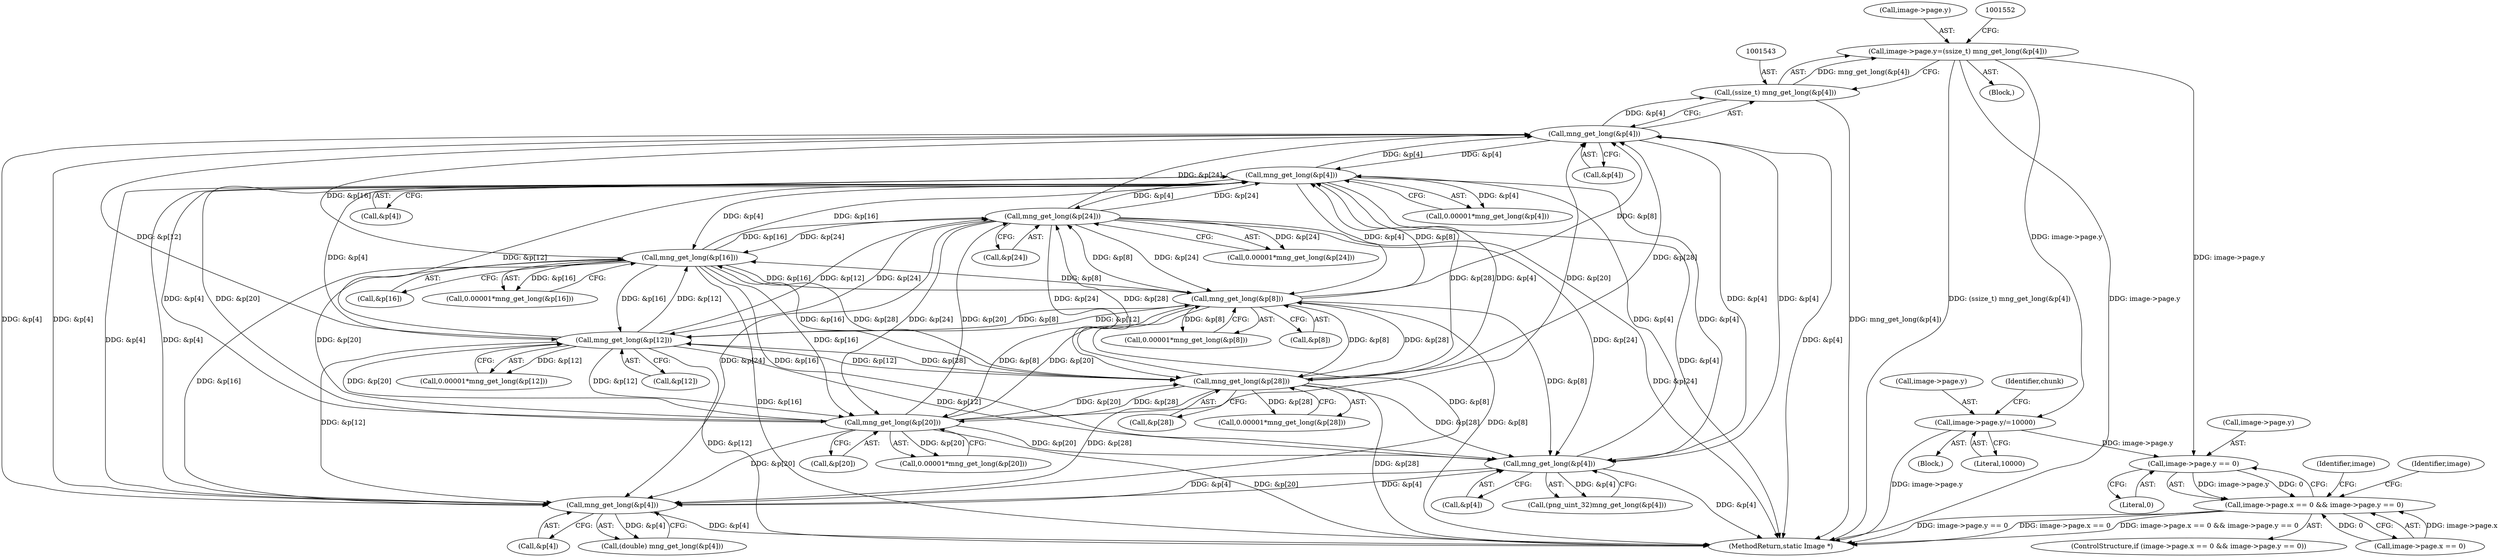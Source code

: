 digraph "0_ImageMagick_76efa969342568841ecf320b5a041685a6d24e0b@pointer" {
"1002290" [label="(Call,image->page.y == 0)"];
"1001536" [label="(Call,image->page.y=(ssize_t) mng_get_long(&p[4]))"];
"1001542" [label="(Call,(ssize_t) mng_get_long(&p[4]))"];
"1001544" [label="(Call,mng_get_long(&p[4]))"];
"1001379" [label="(Call,mng_get_long(&p[24]))"];
"1001349" [label="(Call,mng_get_long(&p[16]))"];
"1001319" [label="(Call,mng_get_long(&p[8]))"];
"1001334" [label="(Call,mng_get_long(&p[12]))"];
"1001364" [label="(Call,mng_get_long(&p[20]))"];
"1001304" [label="(Call,mng_get_long(&p[4]))"];
"1001610" [label="(Call,mng_get_long(&p[4]))"];
"1000470" [label="(Call,mng_get_long(&p[4]))"];
"1001394" [label="(Call,mng_get_long(&p[28]))"];
"1001565" [label="(Call,image->page.y/=10000)"];
"1002282" [label="(Call,image->page.x == 0 && image->page.y == 0)"];
"1001319" [label="(Call,mng_get_long(&p[8]))"];
"1000468" [label="(Call,(png_uint_32)mng_get_long(&p[4]))"];
"1001335" [label="(Call,&p[12])"];
"1001525" [label="(Block,)"];
"1001610" [label="(Call,mng_get_long(&p[4]))"];
"1001350" [label="(Call,&p[16])"];
"1001332" [label="(Call,0.00001*mng_get_long(&p[12]))"];
"1001302" [label="(Call,0.00001*mng_get_long(&p[4]))"];
"1002281" [label="(ControlStructure,if (image->page.x == 0 && image->page.y == 0))"];
"1002301" [label="(Identifier,image)"];
"1001394" [label="(Call,mng_get_long(&p[28]))"];
"1001392" [label="(Call,0.00001*mng_get_long(&p[28]))"];
"1001362" [label="(Call,0.00001*mng_get_long(&p[20]))"];
"1001317" [label="(Call,0.00001*mng_get_long(&p[8]))"];
"1001305" [label="(Call,&p[4])"];
"1001379" [label="(Call,mng_get_long(&p[24]))"];
"1001608" [label="(Call,(double) mng_get_long(&p[4]))"];
"1001545" [label="(Call,&p[4])"];
"1001349" [label="(Call,mng_get_long(&p[16]))"];
"1002375" [label="(MethodReturn,static Image *)"];
"1001537" [label="(Call,image->page.y)"];
"1002283" [label="(Call,image->page.x == 0)"];
"1001377" [label="(Call,0.00001*mng_get_long(&p[24]))"];
"1001334" [label="(Call,mng_get_long(&p[12]))"];
"1001571" [label="(Literal,10000)"];
"1001365" [label="(Call,&p[20])"];
"1002290" [label="(Call,image->page.y == 0)"];
"1001320" [label="(Call,&p[8])"];
"1001544" [label="(Call,mng_get_long(&p[4]))"];
"1001380" [label="(Call,&p[24])"];
"1001347" [label="(Call,0.00001*mng_get_long(&p[16]))"];
"1001536" [label="(Call,image->page.y=(ssize_t) mng_get_long(&p[4]))"];
"1000470" [label="(Call,mng_get_long(&p[4]))"];
"1001565" [label="(Call,image->page.y/=10000)"];
"1001573" [label="(Identifier,chunk)"];
"1002291" [label="(Call,image->page.y)"];
"1000471" [label="(Call,&p[4])"];
"1001566" [label="(Call,image->page.y)"];
"1001304" [label="(Call,mng_get_long(&p[4]))"];
"1002296" [label="(Literal,0)"];
"1002329" [label="(Identifier,image)"];
"1001395" [label="(Call,&p[28])"];
"1001542" [label="(Call,(ssize_t) mng_get_long(&p[4]))"];
"1002282" [label="(Call,image->page.x == 0 && image->page.y == 0)"];
"1001364" [label="(Call,mng_get_long(&p[20]))"];
"1001557" [label="(Block,)"];
"1001611" [label="(Call,&p[4])"];
"1002290" -> "1002282"  [label="AST: "];
"1002290" -> "1002296"  [label="CFG: "];
"1002291" -> "1002290"  [label="AST: "];
"1002296" -> "1002290"  [label="AST: "];
"1002282" -> "1002290"  [label="CFG: "];
"1002290" -> "1002282"  [label="DDG: image->page.y"];
"1002290" -> "1002282"  [label="DDG: 0"];
"1001536" -> "1002290"  [label="DDG: image->page.y"];
"1001565" -> "1002290"  [label="DDG: image->page.y"];
"1001536" -> "1001525"  [label="AST: "];
"1001536" -> "1001542"  [label="CFG: "];
"1001537" -> "1001536"  [label="AST: "];
"1001542" -> "1001536"  [label="AST: "];
"1001552" -> "1001536"  [label="CFG: "];
"1001536" -> "1002375"  [label="DDG: (ssize_t) mng_get_long(&p[4])"];
"1001536" -> "1002375"  [label="DDG: image->page.y"];
"1001542" -> "1001536"  [label="DDG: mng_get_long(&p[4])"];
"1001536" -> "1001565"  [label="DDG: image->page.y"];
"1001542" -> "1001544"  [label="CFG: "];
"1001543" -> "1001542"  [label="AST: "];
"1001544" -> "1001542"  [label="AST: "];
"1001542" -> "1002375"  [label="DDG: mng_get_long(&p[4])"];
"1001544" -> "1001542"  [label="DDG: &p[4]"];
"1001544" -> "1001545"  [label="CFG: "];
"1001545" -> "1001544"  [label="AST: "];
"1001544" -> "1002375"  [label="DDG: &p[4]"];
"1001544" -> "1000470"  [label="DDG: &p[4]"];
"1001544" -> "1001304"  [label="DDG: &p[4]"];
"1001379" -> "1001544"  [label="DDG: &p[24]"];
"1001349" -> "1001544"  [label="DDG: &p[16]"];
"1001319" -> "1001544"  [label="DDG: &p[8]"];
"1001610" -> "1001544"  [label="DDG: &p[4]"];
"1001334" -> "1001544"  [label="DDG: &p[12]"];
"1001364" -> "1001544"  [label="DDG: &p[20]"];
"1001304" -> "1001544"  [label="DDG: &p[4]"];
"1000470" -> "1001544"  [label="DDG: &p[4]"];
"1001394" -> "1001544"  [label="DDG: &p[28]"];
"1001544" -> "1001610"  [label="DDG: &p[4]"];
"1001379" -> "1001377"  [label="AST: "];
"1001379" -> "1001380"  [label="CFG: "];
"1001380" -> "1001379"  [label="AST: "];
"1001377" -> "1001379"  [label="CFG: "];
"1001379" -> "1002375"  [label="DDG: &p[24]"];
"1001379" -> "1000470"  [label="DDG: &p[24]"];
"1001379" -> "1001304"  [label="DDG: &p[24]"];
"1001379" -> "1001319"  [label="DDG: &p[24]"];
"1001379" -> "1001334"  [label="DDG: &p[24]"];
"1001379" -> "1001349"  [label="DDG: &p[24]"];
"1001379" -> "1001364"  [label="DDG: &p[24]"];
"1001379" -> "1001377"  [label="DDG: &p[24]"];
"1001349" -> "1001379"  [label="DDG: &p[16]"];
"1001319" -> "1001379"  [label="DDG: &p[8]"];
"1001334" -> "1001379"  [label="DDG: &p[12]"];
"1001364" -> "1001379"  [label="DDG: &p[20]"];
"1001304" -> "1001379"  [label="DDG: &p[4]"];
"1001394" -> "1001379"  [label="DDG: &p[28]"];
"1001379" -> "1001394"  [label="DDG: &p[24]"];
"1001379" -> "1001610"  [label="DDG: &p[24]"];
"1001349" -> "1001347"  [label="AST: "];
"1001349" -> "1001350"  [label="CFG: "];
"1001350" -> "1001349"  [label="AST: "];
"1001347" -> "1001349"  [label="CFG: "];
"1001349" -> "1002375"  [label="DDG: &p[16]"];
"1001349" -> "1000470"  [label="DDG: &p[16]"];
"1001349" -> "1001304"  [label="DDG: &p[16]"];
"1001349" -> "1001319"  [label="DDG: &p[16]"];
"1001349" -> "1001334"  [label="DDG: &p[16]"];
"1001349" -> "1001347"  [label="DDG: &p[16]"];
"1001319" -> "1001349"  [label="DDG: &p[8]"];
"1001334" -> "1001349"  [label="DDG: &p[12]"];
"1001364" -> "1001349"  [label="DDG: &p[20]"];
"1001304" -> "1001349"  [label="DDG: &p[4]"];
"1001394" -> "1001349"  [label="DDG: &p[28]"];
"1001349" -> "1001364"  [label="DDG: &p[16]"];
"1001349" -> "1001394"  [label="DDG: &p[16]"];
"1001349" -> "1001610"  [label="DDG: &p[16]"];
"1001319" -> "1001317"  [label="AST: "];
"1001319" -> "1001320"  [label="CFG: "];
"1001320" -> "1001319"  [label="AST: "];
"1001317" -> "1001319"  [label="CFG: "];
"1001319" -> "1002375"  [label="DDG: &p[8]"];
"1001319" -> "1000470"  [label="DDG: &p[8]"];
"1001319" -> "1001304"  [label="DDG: &p[8]"];
"1001319" -> "1001317"  [label="DDG: &p[8]"];
"1001334" -> "1001319"  [label="DDG: &p[12]"];
"1001364" -> "1001319"  [label="DDG: &p[20]"];
"1001304" -> "1001319"  [label="DDG: &p[4]"];
"1001394" -> "1001319"  [label="DDG: &p[28]"];
"1001319" -> "1001334"  [label="DDG: &p[8]"];
"1001319" -> "1001364"  [label="DDG: &p[8]"];
"1001319" -> "1001394"  [label="DDG: &p[8]"];
"1001319" -> "1001610"  [label="DDG: &p[8]"];
"1001334" -> "1001332"  [label="AST: "];
"1001334" -> "1001335"  [label="CFG: "];
"1001335" -> "1001334"  [label="AST: "];
"1001332" -> "1001334"  [label="CFG: "];
"1001334" -> "1002375"  [label="DDG: &p[12]"];
"1001334" -> "1000470"  [label="DDG: &p[12]"];
"1001334" -> "1001304"  [label="DDG: &p[12]"];
"1001334" -> "1001332"  [label="DDG: &p[12]"];
"1001364" -> "1001334"  [label="DDG: &p[20]"];
"1001304" -> "1001334"  [label="DDG: &p[4]"];
"1001394" -> "1001334"  [label="DDG: &p[28]"];
"1001334" -> "1001364"  [label="DDG: &p[12]"];
"1001334" -> "1001394"  [label="DDG: &p[12]"];
"1001334" -> "1001610"  [label="DDG: &p[12]"];
"1001364" -> "1001362"  [label="AST: "];
"1001364" -> "1001365"  [label="CFG: "];
"1001365" -> "1001364"  [label="AST: "];
"1001362" -> "1001364"  [label="CFG: "];
"1001364" -> "1002375"  [label="DDG: &p[20]"];
"1001364" -> "1000470"  [label="DDG: &p[20]"];
"1001364" -> "1001304"  [label="DDG: &p[20]"];
"1001364" -> "1001362"  [label="DDG: &p[20]"];
"1001304" -> "1001364"  [label="DDG: &p[4]"];
"1001394" -> "1001364"  [label="DDG: &p[28]"];
"1001364" -> "1001394"  [label="DDG: &p[20]"];
"1001364" -> "1001610"  [label="DDG: &p[20]"];
"1001304" -> "1001302"  [label="AST: "];
"1001304" -> "1001305"  [label="CFG: "];
"1001305" -> "1001304"  [label="AST: "];
"1001302" -> "1001304"  [label="CFG: "];
"1001304" -> "1002375"  [label="DDG: &p[4]"];
"1001304" -> "1000470"  [label="DDG: &p[4]"];
"1001304" -> "1001302"  [label="DDG: &p[4]"];
"1001610" -> "1001304"  [label="DDG: &p[4]"];
"1000470" -> "1001304"  [label="DDG: &p[4]"];
"1001394" -> "1001304"  [label="DDG: &p[28]"];
"1001304" -> "1001394"  [label="DDG: &p[4]"];
"1001304" -> "1001610"  [label="DDG: &p[4]"];
"1001610" -> "1001608"  [label="AST: "];
"1001610" -> "1001611"  [label="CFG: "];
"1001611" -> "1001610"  [label="AST: "];
"1001608" -> "1001610"  [label="CFG: "];
"1001610" -> "1002375"  [label="DDG: &p[4]"];
"1001610" -> "1000470"  [label="DDG: &p[4]"];
"1001610" -> "1001608"  [label="DDG: &p[4]"];
"1000470" -> "1001610"  [label="DDG: &p[4]"];
"1001394" -> "1001610"  [label="DDG: &p[28]"];
"1000470" -> "1000468"  [label="AST: "];
"1000470" -> "1000471"  [label="CFG: "];
"1000471" -> "1000470"  [label="AST: "];
"1000468" -> "1000470"  [label="CFG: "];
"1000470" -> "1002375"  [label="DDG: &p[4]"];
"1000470" -> "1000468"  [label="DDG: &p[4]"];
"1001394" -> "1000470"  [label="DDG: &p[28]"];
"1001394" -> "1001392"  [label="AST: "];
"1001394" -> "1001395"  [label="CFG: "];
"1001395" -> "1001394"  [label="AST: "];
"1001392" -> "1001394"  [label="CFG: "];
"1001394" -> "1002375"  [label="DDG: &p[28]"];
"1001394" -> "1001392"  [label="DDG: &p[28]"];
"1001565" -> "1001557"  [label="AST: "];
"1001565" -> "1001571"  [label="CFG: "];
"1001566" -> "1001565"  [label="AST: "];
"1001571" -> "1001565"  [label="AST: "];
"1001573" -> "1001565"  [label="CFG: "];
"1001565" -> "1002375"  [label="DDG: image->page.y"];
"1002282" -> "1002281"  [label="AST: "];
"1002282" -> "1002283"  [label="CFG: "];
"1002283" -> "1002282"  [label="AST: "];
"1002301" -> "1002282"  [label="CFG: "];
"1002329" -> "1002282"  [label="CFG: "];
"1002282" -> "1002375"  [label="DDG: image->page.y == 0"];
"1002282" -> "1002375"  [label="DDG: image->page.x == 0"];
"1002282" -> "1002375"  [label="DDG: image->page.x == 0 && image->page.y == 0"];
"1002283" -> "1002282"  [label="DDG: image->page.x"];
"1002283" -> "1002282"  [label="DDG: 0"];
}

